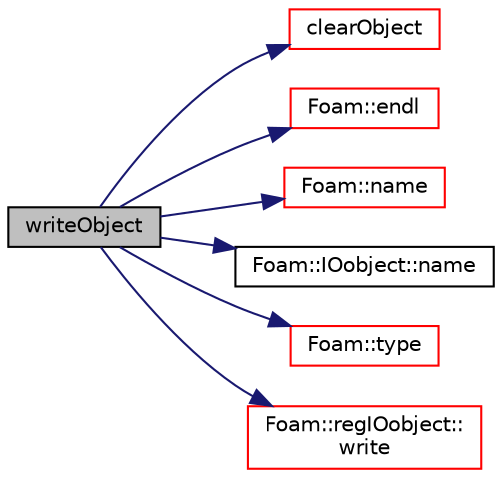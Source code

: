 digraph "writeObject"
{
  bgcolor="transparent";
  edge [fontname="Helvetica",fontsize="10",labelfontname="Helvetica",labelfontsize="10"];
  node [fontname="Helvetica",fontsize="10",shape=record];
  rankdir="LR";
  Node43 [label="writeObject",height=0.2,width=0.4,color="black", fillcolor="grey75", style="filled", fontcolor="black"];
  Node43 -> Node44 [color="midnightblue",fontsize="10",style="solid",fontname="Helvetica"];
  Node44 [label="clearObject",height=0.2,width=0.4,color="red",URL="$a27233.html#aa8c026c08d8cd5f4f26468ee703d02dd",tooltip="Clear field from the objectRegistry if present. "];
  Node43 -> Node46 [color="midnightblue",fontsize="10",style="solid",fontname="Helvetica"];
  Node46 [label="Foam::endl",height=0.2,width=0.4,color="red",URL="$a21851.html#a2db8fe02a0d3909e9351bb4275b23ce4",tooltip="Add newline and flush stream. "];
  Node43 -> Node48 [color="midnightblue",fontsize="10",style="solid",fontname="Helvetica"];
  Node48 [label="Foam::name",height=0.2,width=0.4,color="red",URL="$a21851.html#adcb0df2bd4953cb6bb390272d8263c3a",tooltip="Return a string representation of a complex. "];
  Node43 -> Node51 [color="midnightblue",fontsize="10",style="solid",fontname="Helvetica"];
  Node51 [label="Foam::IOobject::name",height=0.2,width=0.4,color="black",URL="$a27249.html#acc80e00a8ac919288fb55bd14cc88bf6",tooltip="Return name. "];
  Node43 -> Node52 [color="midnightblue",fontsize="10",style="solid",fontname="Helvetica"];
  Node52 [label="Foam::type",height=0.2,width=0.4,color="red",URL="$a21851.html#aec48583af672626378f501eb9fc32cd1",tooltip="Return the file type: DIRECTORY or FILE. "];
  Node43 -> Node58 [color="midnightblue",fontsize="10",style="solid",fontname="Helvetica"];
  Node58 [label="Foam::regIOobject::\lwrite",height=0.2,width=0.4,color="red",URL="$a27441.html#ad48b7b943e88478c15879659cce7aebc",tooltip="Write using setting from DB. "];
}
